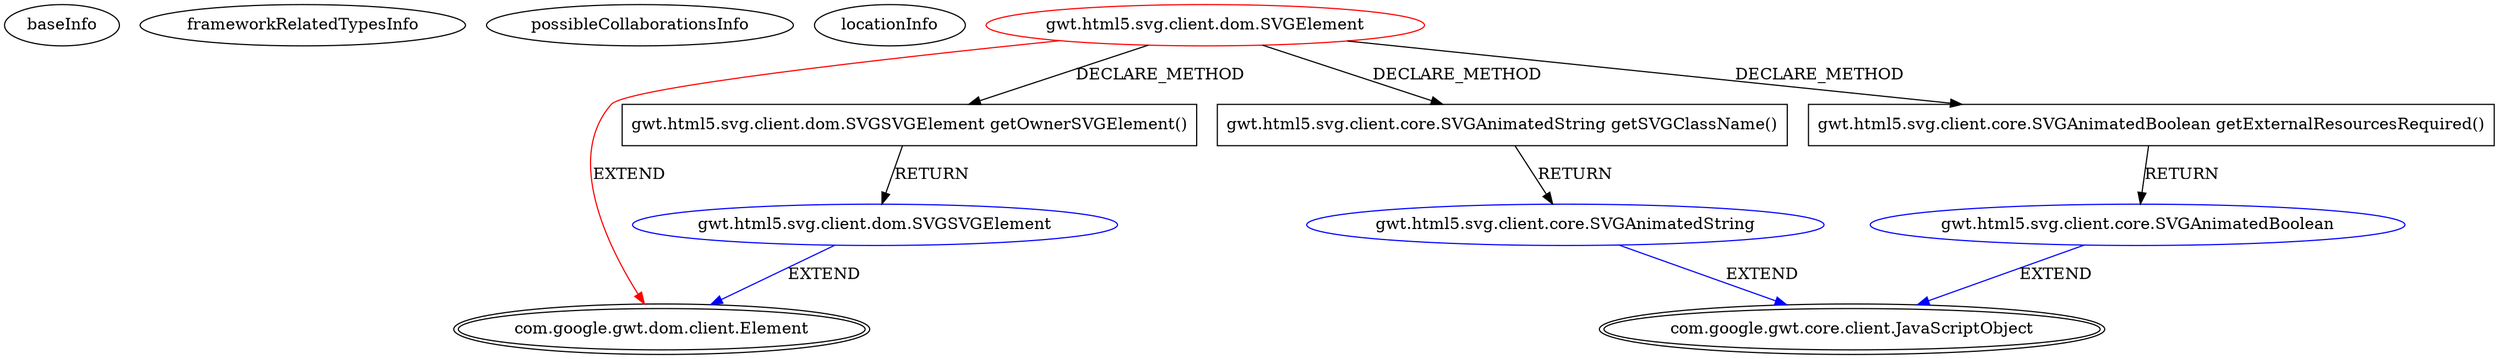 digraph {
baseInfo[graphId=3913,category="extension_graph",isAnonymous=false,possibleRelation=true]
frameworkRelatedTypesInfo[0="com.google.gwt.dom.client.Element"]
possibleCollaborationsInfo[0="3913~CLIENT_METHOD_DECLARATION-RETURN_TYPE-~com.google.gwt.dom.client.Element ~com.google.gwt.core.client.JavaScriptObject ~false~false",1="3913~CLIENT_METHOD_DECLARATION-RETURN_TYPE-~com.google.gwt.dom.client.Element ~com.google.gwt.dom.client.Element ~false~false"]
locationInfo[projectName="mguiral-GwtSvgLib",filePath="/mguiral-GwtSvgLib/GwtSvgLib-master/src/gwt/html5/svg/client/dom/SVGElement.java",contextSignature="SVGElement",graphId="3913"]
0[label="gwt.html5.svg.client.dom.SVGElement",vertexType="ROOT_CLIENT_CLASS_DECLARATION",isFrameworkType=false,color=red]
1[label="com.google.gwt.dom.client.Element",vertexType="FRAMEWORK_CLASS_TYPE",isFrameworkType=true,peripheries=2]
8[label="gwt.html5.svg.client.dom.SVGSVGElement getOwnerSVGElement()",vertexType="CLIENT_METHOD_DECLARATION",isFrameworkType=false,shape=box]
9[label="gwt.html5.svg.client.dom.SVGSVGElement",vertexType="REFERENCE_CLIENT_CLASS_DECLARATION",isFrameworkType=false,color=blue]
12[label="gwt.html5.svg.client.core.SVGAnimatedString getSVGClassName()",vertexType="CLIENT_METHOD_DECLARATION",isFrameworkType=false,shape=box]
13[label="gwt.html5.svg.client.core.SVGAnimatedString",vertexType="REFERENCE_CLIENT_CLASS_DECLARATION",isFrameworkType=false,color=blue]
14[label="com.google.gwt.core.client.JavaScriptObject",vertexType="FRAMEWORK_CLASS_TYPE",isFrameworkType=true,peripheries=2]
15[label="gwt.html5.svg.client.core.SVGAnimatedBoolean getExternalResourcesRequired()",vertexType="CLIENT_METHOD_DECLARATION",isFrameworkType=false,shape=box]
16[label="gwt.html5.svg.client.core.SVGAnimatedBoolean",vertexType="REFERENCE_CLIENT_CLASS_DECLARATION",isFrameworkType=false,color=blue]
0->1[label="EXTEND",color=red]
0->8[label="DECLARE_METHOD"]
9->1[label="EXTEND",color=blue]
8->9[label="RETURN"]
0->12[label="DECLARE_METHOD"]
13->14[label="EXTEND",color=blue]
12->13[label="RETURN"]
0->15[label="DECLARE_METHOD"]
16->14[label="EXTEND",color=blue]
15->16[label="RETURN"]
}
